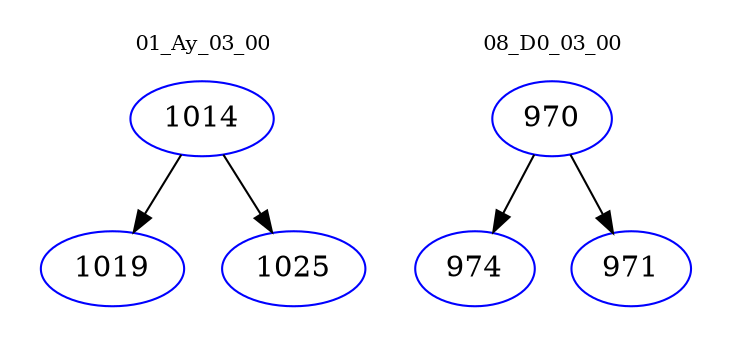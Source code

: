 digraph{
subgraph cluster_0 {
color = white
label = "01_Ay_03_00";
fontsize=10;
T0_1014 [label="1014", color="blue"]
T0_1014 -> T0_1019 [color="black"]
T0_1019 [label="1019", color="blue"]
T0_1014 -> T0_1025 [color="black"]
T0_1025 [label="1025", color="blue"]
}
subgraph cluster_1 {
color = white
label = "08_D0_03_00";
fontsize=10;
T1_970 [label="970", color="blue"]
T1_970 -> T1_974 [color="black"]
T1_974 [label="974", color="blue"]
T1_970 -> T1_971 [color="black"]
T1_971 [label="971", color="blue"]
}
}
